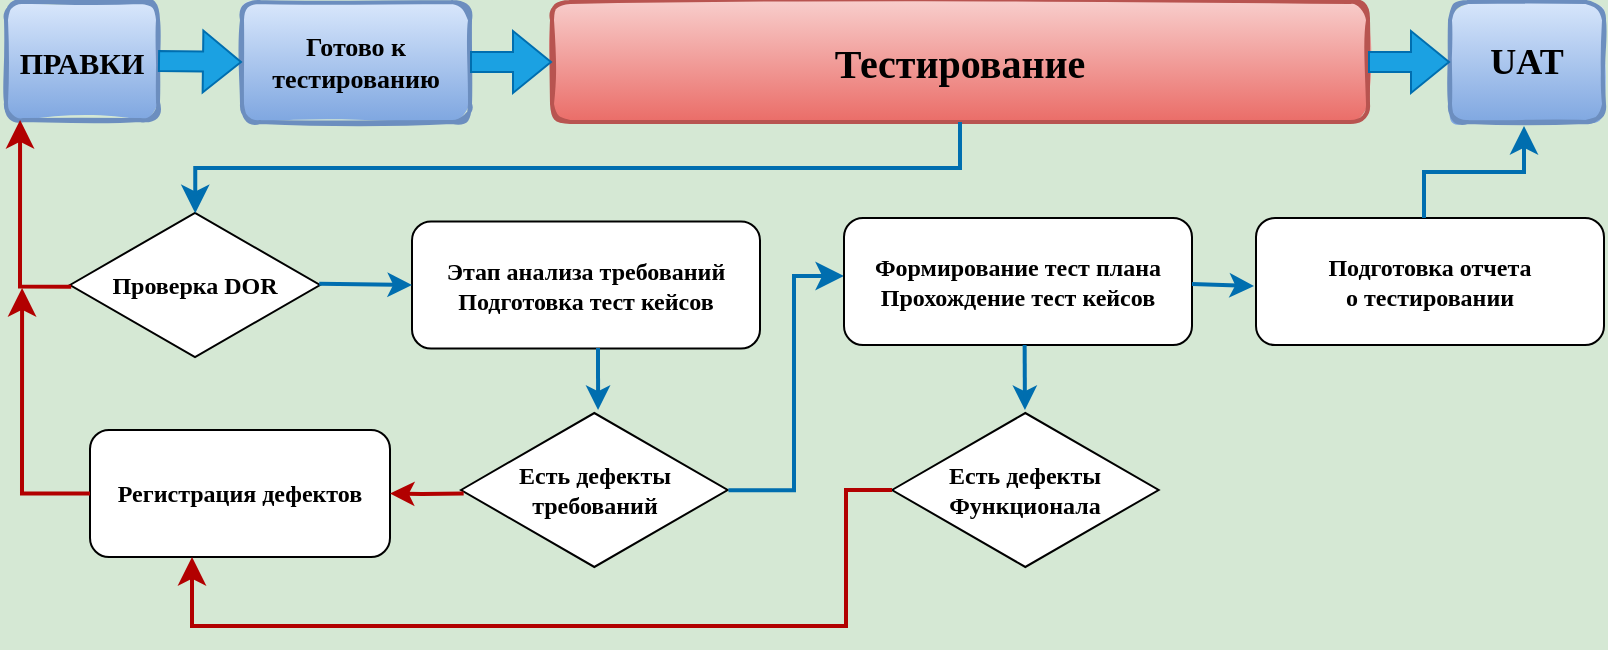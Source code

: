 <mxfile version="24.8.8">
  <diagram name="Страница — 1" id="-rPvX6o-ws8kVdURqApD">
    <mxGraphModel dx="724" dy="360" grid="0" gridSize="10" guides="1" tooltips="1" connect="1" arrows="1" fold="1" page="1" pageScale="1" pageWidth="827" pageHeight="1169" background="#D5E8D4" math="0" shadow="0">
      <root>
        <mxCell id="0" />
        <mxCell id="1" parent="0" />
        <mxCell id="C0WYwkXFiXNYprLfXvUN-8" value="" style="edgeStyle=orthogonalEdgeStyle;rounded=0;orthogonalLoop=1;jettySize=auto;html=1;" edge="1" parent="1" source="C0WYwkXFiXNYprLfXvUN-1" target="C0WYwkXFiXNYprLfXvUN-2">
          <mxGeometry relative="1" as="geometry" />
        </mxCell>
        <mxCell id="C0WYwkXFiXNYprLfXvUN-1" value="&lt;font style=&quot;font-size: 13px;&quot; face=&quot;Comic Sans MS&quot;&gt;&lt;b&gt;Готово к тестированию&lt;/b&gt;&lt;/font&gt;" style="rounded=1;whiteSpace=wrap;html=1;strokeWidth=2;fillWeight=4;hachureGap=8;hachureAngle=45;fillColor=#dae8fc;sketch=1;strokeColor=#6c8ebf;gradientColor=#7ea6e0;" vertex="1" parent="1">
          <mxGeometry x="129" y="26" width="114" height="60" as="geometry" />
        </mxCell>
        <mxCell id="C0WYwkXFiXNYprLfXvUN-2" value="&lt;font face=&quot;Comic Sans MS&quot; style=&quot;font-size: 20px;&quot;&gt;&lt;b style=&quot;&quot;&gt;Тестирование&lt;/b&gt;&lt;/font&gt;" style="rounded=1;whiteSpace=wrap;html=1;strokeWidth=2;fillWeight=4;hachureGap=8;hachureAngle=45;sketch=1;fillColor=#f8cecc;strokeColor=#b85450;gradientColor=#ea6b66;" vertex="1" parent="1">
          <mxGeometry x="284" y="26" width="408" height="60" as="geometry" />
        </mxCell>
        <mxCell id="C0WYwkXFiXNYprLfXvUN-3" value="&lt;font style=&quot;font-size: 18px;&quot; face=&quot;Comic Sans MS&quot;&gt;&lt;b&gt;UAT&lt;/b&gt;&lt;/font&gt;" style="rounded=1;whiteSpace=wrap;html=1;strokeWidth=2;fillWeight=4;hachureGap=8;hachureAngle=45;fillColor=#dae8fc;sketch=1;gradientColor=#7ea6e0;strokeColor=#6c8ebf;" vertex="1" parent="1">
          <mxGeometry x="733" y="26" width="77" height="60" as="geometry" />
        </mxCell>
        <mxCell id="C0WYwkXFiXNYprLfXvUN-5" value="" style="shape=flexArrow;endArrow=classic;html=1;rounded=0;fillColor=#1ba1e2;strokeColor=#006EAF;entryX=0;entryY=0.5;entryDx=0;entryDy=0;exitX=1;exitY=0.5;exitDx=0;exitDy=0;" edge="1" parent="1" source="C0WYwkXFiXNYprLfXvUN-1" target="C0WYwkXFiXNYprLfXvUN-2">
          <mxGeometry width="50" height="50" relative="1" as="geometry">
            <mxPoint x="137" y="55.58" as="sourcePoint" />
            <mxPoint x="169" y="56" as="targetPoint" />
          </mxGeometry>
        </mxCell>
        <mxCell id="C0WYwkXFiXNYprLfXvUN-9" value="" style="shape=flexArrow;endArrow=classic;html=1;rounded=0;fillColor=#1ba1e2;strokeColor=#006EAF;exitX=1;exitY=0.5;exitDx=0;exitDy=0;entryX=0;entryY=0.5;entryDx=0;entryDy=0;" edge="1" parent="1" source="C0WYwkXFiXNYprLfXvUN-2" target="C0WYwkXFiXNYprLfXvUN-3">
          <mxGeometry width="50" height="50" relative="1" as="geometry">
            <mxPoint x="698" y="55.58" as="sourcePoint" />
            <mxPoint x="730" y="56" as="targetPoint" />
          </mxGeometry>
        </mxCell>
        <mxCell id="C0WYwkXFiXNYprLfXvUN-10" value="&lt;b&gt;&lt;font face=&quot;Comic Sans MS&quot;&gt;Проверка DOR&lt;/font&gt;&lt;/b&gt;" style="html=1;whiteSpace=wrap;aspect=fixed;shape=isoRectangle;" vertex="1" parent="1">
          <mxGeometry x="43" y="130" width="125" height="75" as="geometry" />
        </mxCell>
        <mxCell id="C0WYwkXFiXNYprLfXvUN-12" value="" style="edgeStyle=elbowEdgeStyle;elbow=vertical;endArrow=classic;html=1;curved=0;rounded=0;endSize=8;startSize=8;entryX=0.501;entryY=0.022;entryDx=0;entryDy=0;entryPerimeter=0;strokeWidth=2;fillColor=#1ba1e2;strokeColor=#006EAF;exitX=0.5;exitY=1;exitDx=0;exitDy=0;" edge="1" parent="1" source="C0WYwkXFiXNYprLfXvUN-2" target="C0WYwkXFiXNYprLfXvUN-10">
          <mxGeometry width="50" height="50" relative="1" as="geometry">
            <mxPoint x="300" y="87" as="sourcePoint" />
            <mxPoint x="120" y="108" as="targetPoint" />
          </mxGeometry>
        </mxCell>
        <mxCell id="C0WYwkXFiXNYprLfXvUN-15" value="&lt;font color=&quot;#000000&quot; style=&quot;font-size: 15px;&quot; face=&quot;Comic Sans MS&quot;&gt;&lt;b style=&quot;&quot;&gt;ПРАВКИ&lt;/b&gt;&lt;/font&gt;" style="rounded=1;whiteSpace=wrap;html=1;strokeWidth=2;fillWeight=4;hachureGap=8;hachureAngle=45;fillColor=#dae8fc;sketch=1;strokeColor=#6c8ebf;gradientColor=#7ea6e0;" vertex="1" parent="1">
          <mxGeometry x="11" y="26" width="76" height="59" as="geometry" />
        </mxCell>
        <mxCell id="C0WYwkXFiXNYprLfXvUN-16" value="" style="shape=flexArrow;endArrow=classic;html=1;rounded=0;fillColor=#1ba1e2;strokeColor=#006EAF;entryX=0;entryY=0.5;entryDx=0;entryDy=0;exitX=1;exitY=0.5;exitDx=0;exitDy=0;" edge="1" parent="1" source="C0WYwkXFiXNYprLfXvUN-15" target="C0WYwkXFiXNYprLfXvUN-1">
          <mxGeometry width="50" height="50" relative="1" as="geometry">
            <mxPoint x="89" y="55.08" as="sourcePoint" />
            <mxPoint x="127" y="55.08" as="targetPoint" />
          </mxGeometry>
        </mxCell>
        <mxCell id="C0WYwkXFiXNYprLfXvUN-18" value="" style="edgeStyle=segmentEdgeStyle;endArrow=classic;html=1;curved=0;rounded=0;endSize=8;startSize=8;entryX=0.211;entryY=0.983;entryDx=0;entryDy=0;entryPerimeter=0;strokeWidth=2;exitX=0.005;exitY=0.511;exitDx=0;exitDy=0;exitPerimeter=0;fillColor=#e51400;strokeColor=#B20000;" edge="1" parent="1" source="C0WYwkXFiXNYprLfXvUN-10">
          <mxGeometry width="50" height="50" relative="1" as="geometry">
            <mxPoint x="50" y="163.325" as="sourcePoint" />
            <mxPoint x="18.036" y="84.997" as="targetPoint" />
          </mxGeometry>
        </mxCell>
        <mxCell id="C0WYwkXFiXNYprLfXvUN-19" value="&lt;b&gt;&lt;font face=&quot;Comic Sans MS&quot;&gt;Этап анализа требований&lt;br&gt;Подготовка тест кейсов&lt;/font&gt;&lt;/b&gt;" style="rounded=1;whiteSpace=wrap;html=1;" vertex="1" parent="1">
          <mxGeometry x="214" y="135.75" width="174" height="63.5" as="geometry" />
        </mxCell>
        <mxCell id="C0WYwkXFiXNYprLfXvUN-20" value="" style="endArrow=classic;html=1;rounded=0;exitX=0.997;exitY=0.492;exitDx=0;exitDy=0;strokeWidth=2;exitPerimeter=0;entryX=0;entryY=0.5;entryDx=0;entryDy=0;fillColor=#1ba1e2;strokeColor=#006EAF;" edge="1" parent="1" source="C0WYwkXFiXNYprLfXvUN-10" target="C0WYwkXFiXNYprLfXvUN-19">
          <mxGeometry width="50" height="50" relative="1" as="geometry">
            <mxPoint x="396" y="231" as="sourcePoint" />
            <mxPoint x="213" y="169" as="targetPoint" />
          </mxGeometry>
        </mxCell>
        <mxCell id="C0WYwkXFiXNYprLfXvUN-21" value="&lt;b&gt;&lt;font face=&quot;Comic Sans MS&quot;&gt;Есть дефекты&lt;/font&gt;&lt;/b&gt;&lt;div&gt;&lt;b&gt;&lt;font face=&quot;Comic Sans MS&quot;&gt;требований&lt;/font&gt;&lt;/b&gt;&lt;/div&gt;" style="html=1;whiteSpace=wrap;aspect=fixed;shape=isoRectangle;" vertex="1" parent="1">
          <mxGeometry x="238.5" y="230" width="133.33" height="80" as="geometry" />
        </mxCell>
        <mxCell id="C0WYwkXFiXNYprLfXvUN-25" value="" style="edgeStyle=elbowEdgeStyle;elbow=horizontal;endArrow=classic;html=1;curved=0;rounded=0;endSize=8;startSize=8;strokeWidth=2;fillColor=#1ba1e2;strokeColor=#006EAF;exitX=1.003;exitY=0.501;exitDx=0;exitDy=0;exitPerimeter=0;" edge="1" parent="1" source="C0WYwkXFiXNYprLfXvUN-21">
          <mxGeometry width="50" height="50" relative="1" as="geometry">
            <mxPoint x="371.83" y="259" as="sourcePoint" />
            <mxPoint x="430" y="163" as="targetPoint" />
            <Array as="points">
              <mxPoint x="405" y="210" />
            </Array>
          </mxGeometry>
        </mxCell>
        <mxCell id="C0WYwkXFiXNYprLfXvUN-26" value="&lt;font face=&quot;Comic Sans MS&quot;&gt;&lt;b&gt;Формирование тест плана&lt;br&gt;Прохождение тест кейсов&lt;/b&gt;&lt;/font&gt;" style="rounded=1;whiteSpace=wrap;html=1;" vertex="1" parent="1">
          <mxGeometry x="430" y="134" width="174" height="63.5" as="geometry" />
        </mxCell>
        <mxCell id="C0WYwkXFiXNYprLfXvUN-27" value="" style="endArrow=classic;html=1;rounded=0;strokeWidth=2;entryX=0.514;entryY=0;entryDx=0;entryDy=0;fillColor=#1ba1e2;strokeColor=#006EAF;entryPerimeter=0;" edge="1" parent="1" target="C0WYwkXFiXNYprLfXvUN-21">
          <mxGeometry width="50" height="50" relative="1" as="geometry">
            <mxPoint x="307" y="199" as="sourcePoint" />
            <mxPoint x="351" y="200.25" as="targetPoint" />
          </mxGeometry>
        </mxCell>
        <mxCell id="C0WYwkXFiXNYprLfXvUN-28" value="&lt;b&gt;&lt;font face=&quot;Comic Sans MS&quot;&gt;Есть дефекты&lt;/font&gt;&lt;/b&gt;&lt;div&gt;&lt;b&gt;&lt;font face=&quot;Comic Sans MS&quot;&gt;Функционала&lt;/font&gt;&lt;/b&gt;&lt;/div&gt;" style="html=1;whiteSpace=wrap;aspect=fixed;shape=isoRectangle;" vertex="1" parent="1">
          <mxGeometry x="454" y="230" width="133.33" height="80" as="geometry" />
        </mxCell>
        <mxCell id="C0WYwkXFiXNYprLfXvUN-31" value="" style="endArrow=classic;html=1;rounded=0;strokeWidth=2;fillColor=#1ba1e2;strokeColor=#006EAF;" edge="1" parent="1" target="C0WYwkXFiXNYprLfXvUN-28">
          <mxGeometry width="50" height="50" relative="1" as="geometry">
            <mxPoint x="520.32" y="197.5" as="sourcePoint" />
            <mxPoint x="520.32" y="228.5" as="targetPoint" />
          </mxGeometry>
        </mxCell>
        <mxCell id="C0WYwkXFiXNYprLfXvUN-33" value="&lt;font face=&quot;Comic Sans MS&quot;&gt;&lt;b&gt;Подготовка отчета&lt;br&gt;о тестировании&lt;/b&gt;&lt;/font&gt;" style="rounded=1;whiteSpace=wrap;html=1;" vertex="1" parent="1">
          <mxGeometry x="636" y="134" width="174" height="63.5" as="geometry" />
        </mxCell>
        <mxCell id="C0WYwkXFiXNYprLfXvUN-34" value="" style="edgeStyle=elbowEdgeStyle;elbow=vertical;endArrow=classic;html=1;curved=0;rounded=0;endSize=8;startSize=8;fillColor=#1ba1e2;strokeColor=#006EAF;strokeWidth=2;" edge="1" parent="1">
          <mxGeometry width="50" height="50" relative="1" as="geometry">
            <mxPoint x="720" y="134" as="sourcePoint" />
            <mxPoint x="770" y="88" as="targetPoint" />
          </mxGeometry>
        </mxCell>
        <mxCell id="C0WYwkXFiXNYprLfXvUN-35" value="" style="endArrow=classic;html=1;rounded=0;exitX=0.997;exitY=0.492;exitDx=0;exitDy=0;strokeWidth=2;exitPerimeter=0;fillColor=#1ba1e2;strokeColor=#006EAF;" edge="1" parent="1">
          <mxGeometry width="50" height="50" relative="1" as="geometry">
            <mxPoint x="604" y="167" as="sourcePoint" />
            <mxPoint x="635" y="168" as="targetPoint" />
          </mxGeometry>
        </mxCell>
        <mxCell id="C0WYwkXFiXNYprLfXvUN-36" value="&lt;font face=&quot;Comic Sans MS&quot;&gt;&lt;b&gt;Регистрация дефектов&lt;/b&gt;&lt;/font&gt;" style="rounded=1;whiteSpace=wrap;html=1;" vertex="1" parent="1">
          <mxGeometry x="53" y="240" width="150" height="63.5" as="geometry" />
        </mxCell>
        <mxCell id="C0WYwkXFiXNYprLfXvUN-38" value="" style="endArrow=classic;html=1;rounded=0;exitX=0.01;exitY=0.522;exitDx=0;exitDy=0;strokeWidth=2;exitPerimeter=0;entryX=1;entryY=0.5;entryDx=0;entryDy=0;fillColor=#e51400;strokeColor=#B20000;" edge="1" parent="1" source="C0WYwkXFiXNYprLfXvUN-21" target="C0WYwkXFiXNYprLfXvUN-36">
          <mxGeometry width="50" height="50" relative="1" as="geometry">
            <mxPoint x="228" y="321" as="sourcePoint" />
            <mxPoint x="274" y="322" as="targetPoint" />
            <Array as="points">
              <mxPoint x="219" y="272" />
            </Array>
          </mxGeometry>
        </mxCell>
        <mxCell id="C0WYwkXFiXNYprLfXvUN-43" value="" style="edgeStyle=segmentEdgeStyle;endArrow=classic;html=1;curved=0;rounded=0;endSize=8;startSize=8;fillColor=#e51400;strokeColor=#B20000;strokeWidth=2;" edge="1" parent="1" source="C0WYwkXFiXNYprLfXvUN-28">
          <mxGeometry width="50" height="50" relative="1" as="geometry">
            <mxPoint x="477" y="325" as="sourcePoint" />
            <mxPoint x="104" y="303.5" as="targetPoint" />
            <Array as="points">
              <mxPoint x="431" y="270" />
              <mxPoint x="431" y="338" />
              <mxPoint x="104" y="338" />
            </Array>
          </mxGeometry>
        </mxCell>
        <mxCell id="C0WYwkXFiXNYprLfXvUN-46" value="" style="edgeStyle=segmentEdgeStyle;endArrow=classic;html=1;curved=0;rounded=0;endSize=8;startSize=8;entryX=0.211;entryY=0.983;entryDx=0;entryDy=0;entryPerimeter=0;strokeWidth=2;exitX=0;exitY=0.5;exitDx=0;exitDy=0;fillColor=#e51400;strokeColor=#B20000;" edge="1" parent="1" source="C0WYwkXFiXNYprLfXvUN-36">
          <mxGeometry width="50" height="50" relative="1" as="geometry">
            <mxPoint x="45" y="252" as="sourcePoint" />
            <mxPoint x="19.036" y="168.997" as="targetPoint" />
            <Array as="points">
              <mxPoint x="19" y="272" />
            </Array>
          </mxGeometry>
        </mxCell>
      </root>
    </mxGraphModel>
  </diagram>
</mxfile>
